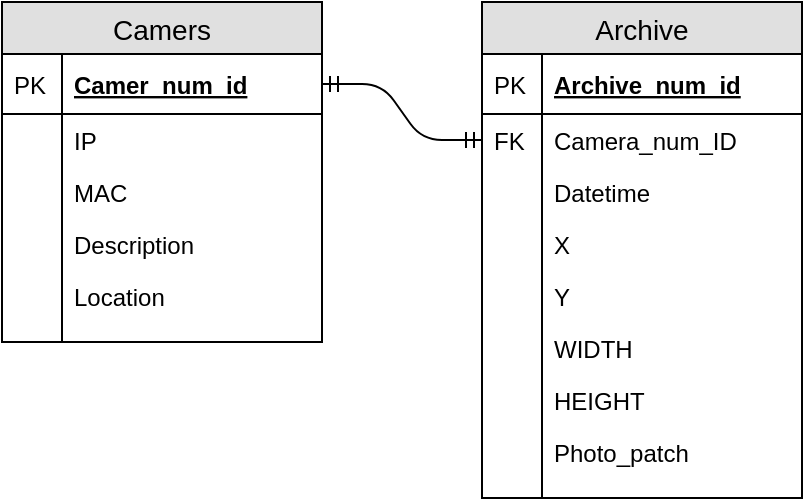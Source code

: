 <mxfile version="12.1.0" type="github" pages="1"><diagram id="VtrgPhr6eWituT5VcYKu" name="Page-1"><mxGraphModel dx="928" dy="551" grid="1" gridSize="10" guides="1" tooltips="1" connect="1" arrows="1" fold="1" page="1" pageScale="1" pageWidth="827" pageHeight="1169" math="0" shadow="0"><root><mxCell id="0"/><mxCell id="1" parent="0"/><mxCell id="nAYC8AfKSrP0U5jf04y7-2" value="Camers" style="swimlane;fontStyle=0;childLayout=stackLayout;horizontal=1;startSize=26;fillColor=#e0e0e0;horizontalStack=0;resizeParent=1;resizeParentMax=0;resizeLast=0;collapsible=1;marginBottom=0;swimlaneFillColor=#ffffff;align=center;fontSize=14;" vertex="1" parent="1"><mxGeometry x="40" y="40" width="160" height="170" as="geometry"/></mxCell><mxCell id="nAYC8AfKSrP0U5jf04y7-3" value="Camer_num_id" style="shape=partialRectangle;top=0;left=0;right=0;bottom=1;align=left;verticalAlign=middle;fillColor=none;spacingLeft=34;spacingRight=4;overflow=hidden;rotatable=0;points=[[0,0.5],[1,0.5]];portConstraint=eastwest;dropTarget=0;fontStyle=5;fontSize=12;" vertex="1" parent="nAYC8AfKSrP0U5jf04y7-2"><mxGeometry y="26" width="160" height="30" as="geometry"/></mxCell><mxCell id="nAYC8AfKSrP0U5jf04y7-4" value="PK" style="shape=partialRectangle;top=0;left=0;bottom=0;fillColor=none;align=left;verticalAlign=middle;spacingLeft=4;spacingRight=4;overflow=hidden;rotatable=0;points=[];portConstraint=eastwest;part=1;fontSize=12;" vertex="1" connectable="0" parent="nAYC8AfKSrP0U5jf04y7-3"><mxGeometry width="30" height="30" as="geometry"/></mxCell><mxCell id="nAYC8AfKSrP0U5jf04y7-5" value="IP" style="shape=partialRectangle;top=0;left=0;right=0;bottom=0;align=left;verticalAlign=top;fillColor=none;spacingLeft=34;spacingRight=4;overflow=hidden;rotatable=0;points=[[0,0.5],[1,0.5]];portConstraint=eastwest;dropTarget=0;fontSize=12;" vertex="1" parent="nAYC8AfKSrP0U5jf04y7-2"><mxGeometry y="56" width="160" height="26" as="geometry"/></mxCell><mxCell id="nAYC8AfKSrP0U5jf04y7-6" value="" style="shape=partialRectangle;top=0;left=0;bottom=0;fillColor=none;align=left;verticalAlign=top;spacingLeft=4;spacingRight=4;overflow=hidden;rotatable=0;points=[];portConstraint=eastwest;part=1;fontSize=12;" vertex="1" connectable="0" parent="nAYC8AfKSrP0U5jf04y7-5"><mxGeometry width="30" height="26" as="geometry"/></mxCell><mxCell id="nAYC8AfKSrP0U5jf04y7-7" value="MAC" style="shape=partialRectangle;top=0;left=0;right=0;bottom=0;align=left;verticalAlign=top;fillColor=none;spacingLeft=34;spacingRight=4;overflow=hidden;rotatable=0;points=[[0,0.5],[1,0.5]];portConstraint=eastwest;dropTarget=0;fontSize=12;" vertex="1" parent="nAYC8AfKSrP0U5jf04y7-2"><mxGeometry y="82" width="160" height="26" as="geometry"/></mxCell><mxCell id="nAYC8AfKSrP0U5jf04y7-8" value="" style="shape=partialRectangle;top=0;left=0;bottom=0;fillColor=none;align=left;verticalAlign=top;spacingLeft=4;spacingRight=4;overflow=hidden;rotatable=0;points=[];portConstraint=eastwest;part=1;fontSize=12;" vertex="1" connectable="0" parent="nAYC8AfKSrP0U5jf04y7-7"><mxGeometry width="30" height="26" as="geometry"/></mxCell><mxCell id="nAYC8AfKSrP0U5jf04y7-9" value="Description" style="shape=partialRectangle;top=0;left=0;right=0;bottom=0;align=left;verticalAlign=top;fillColor=none;spacingLeft=34;spacingRight=4;overflow=hidden;rotatable=0;points=[[0,0.5],[1,0.5]];portConstraint=eastwest;dropTarget=0;fontSize=12;" vertex="1" parent="nAYC8AfKSrP0U5jf04y7-2"><mxGeometry y="108" width="160" height="26" as="geometry"/></mxCell><mxCell id="nAYC8AfKSrP0U5jf04y7-10" value="" style="shape=partialRectangle;top=0;left=0;bottom=0;fillColor=none;align=left;verticalAlign=top;spacingLeft=4;spacingRight=4;overflow=hidden;rotatable=0;points=[];portConstraint=eastwest;part=1;fontSize=12;" vertex="1" connectable="0" parent="nAYC8AfKSrP0U5jf04y7-9"><mxGeometry width="30" height="26" as="geometry"/></mxCell><mxCell id="nAYC8AfKSrP0U5jf04y7-24" value="Location" style="shape=partialRectangle;top=0;left=0;right=0;bottom=0;align=left;verticalAlign=top;fillColor=none;spacingLeft=34;spacingRight=4;overflow=hidden;rotatable=0;points=[[0,0.5],[1,0.5]];portConstraint=eastwest;dropTarget=0;fontSize=12;" vertex="1" parent="nAYC8AfKSrP0U5jf04y7-2"><mxGeometry y="134" width="160" height="26" as="geometry"/></mxCell><mxCell id="nAYC8AfKSrP0U5jf04y7-25" value="" style="shape=partialRectangle;top=0;left=0;bottom=0;fillColor=none;align=left;verticalAlign=top;spacingLeft=4;spacingRight=4;overflow=hidden;rotatable=0;points=[];portConstraint=eastwest;part=1;fontSize=12;" vertex="1" connectable="0" parent="nAYC8AfKSrP0U5jf04y7-24"><mxGeometry width="30" height="26" as="geometry"/></mxCell><mxCell id="nAYC8AfKSrP0U5jf04y7-11" value="" style="shape=partialRectangle;top=0;left=0;right=0;bottom=0;align=left;verticalAlign=top;fillColor=none;spacingLeft=34;spacingRight=4;overflow=hidden;rotatable=0;points=[[0,0.5],[1,0.5]];portConstraint=eastwest;dropTarget=0;fontSize=12;" vertex="1" parent="nAYC8AfKSrP0U5jf04y7-2"><mxGeometry y="160" width="160" height="10" as="geometry"/></mxCell><mxCell id="nAYC8AfKSrP0U5jf04y7-12" value="" style="shape=partialRectangle;top=0;left=0;bottom=0;fillColor=none;align=left;verticalAlign=top;spacingLeft=4;spacingRight=4;overflow=hidden;rotatable=0;points=[];portConstraint=eastwest;part=1;fontSize=12;" vertex="1" connectable="0" parent="nAYC8AfKSrP0U5jf04y7-11"><mxGeometry width="30" height="10" as="geometry"/></mxCell><mxCell id="nAYC8AfKSrP0U5jf04y7-13" value="Archive" style="swimlane;fontStyle=0;childLayout=stackLayout;horizontal=1;startSize=26;fillColor=#e0e0e0;horizontalStack=0;resizeParent=1;resizeParentMax=0;resizeLast=0;collapsible=1;marginBottom=0;swimlaneFillColor=#ffffff;align=center;fontSize=14;" vertex="1" parent="1"><mxGeometry x="280" y="40" width="160" height="248" as="geometry"/></mxCell><mxCell id="nAYC8AfKSrP0U5jf04y7-14" value="Archive_num_id" style="shape=partialRectangle;top=0;left=0;right=0;bottom=1;align=left;verticalAlign=middle;fillColor=none;spacingLeft=34;spacingRight=4;overflow=hidden;rotatable=0;points=[[0,0.5],[1,0.5]];portConstraint=eastwest;dropTarget=0;fontStyle=5;fontSize=12;" vertex="1" parent="nAYC8AfKSrP0U5jf04y7-13"><mxGeometry y="26" width="160" height="30" as="geometry"/></mxCell><mxCell id="nAYC8AfKSrP0U5jf04y7-15" value="PK" style="shape=partialRectangle;top=0;left=0;bottom=0;fillColor=none;align=left;verticalAlign=middle;spacingLeft=4;spacingRight=4;overflow=hidden;rotatable=0;points=[];portConstraint=eastwest;part=1;fontSize=12;" vertex="1" connectable="0" parent="nAYC8AfKSrP0U5jf04y7-14"><mxGeometry width="30" height="30" as="geometry"/></mxCell><mxCell id="nAYC8AfKSrP0U5jf04y7-16" value="Camera_num_ID" style="shape=partialRectangle;top=0;left=0;right=0;bottom=0;align=left;verticalAlign=top;fillColor=none;spacingLeft=34;spacingRight=4;overflow=hidden;rotatable=0;points=[[0,0.5],[1,0.5]];portConstraint=eastwest;dropTarget=0;fontSize=12;" vertex="1" parent="nAYC8AfKSrP0U5jf04y7-13"><mxGeometry y="56" width="160" height="26" as="geometry"/></mxCell><mxCell id="nAYC8AfKSrP0U5jf04y7-17" value="FK" style="shape=partialRectangle;top=0;left=0;bottom=0;fillColor=none;align=left;verticalAlign=top;spacingLeft=4;spacingRight=4;overflow=hidden;rotatable=0;points=[];portConstraint=eastwest;part=1;fontSize=12;" vertex="1" connectable="0" parent="nAYC8AfKSrP0U5jf04y7-16"><mxGeometry width="30" height="26" as="geometry"/></mxCell><mxCell id="nAYC8AfKSrP0U5jf04y7-18" value="Datetime" style="shape=partialRectangle;top=0;left=0;right=0;bottom=0;align=left;verticalAlign=top;fillColor=none;spacingLeft=34;spacingRight=4;overflow=hidden;rotatable=0;points=[[0,0.5],[1,0.5]];portConstraint=eastwest;dropTarget=0;fontSize=12;" vertex="1" parent="nAYC8AfKSrP0U5jf04y7-13"><mxGeometry y="82" width="160" height="26" as="geometry"/></mxCell><mxCell id="nAYC8AfKSrP0U5jf04y7-19" value="" style="shape=partialRectangle;top=0;left=0;bottom=0;fillColor=none;align=left;verticalAlign=top;spacingLeft=4;spacingRight=4;overflow=hidden;rotatable=0;points=[];portConstraint=eastwest;part=1;fontSize=12;" vertex="1" connectable="0" parent="nAYC8AfKSrP0U5jf04y7-18"><mxGeometry width="30" height="26" as="geometry"/></mxCell><mxCell id="nAYC8AfKSrP0U5jf04y7-20" value="X" style="shape=partialRectangle;top=0;left=0;right=0;bottom=0;align=left;verticalAlign=top;fillColor=none;spacingLeft=34;spacingRight=4;overflow=hidden;rotatable=0;points=[[0,0.5],[1,0.5]];portConstraint=eastwest;dropTarget=0;fontSize=12;" vertex="1" parent="nAYC8AfKSrP0U5jf04y7-13"><mxGeometry y="108" width="160" height="26" as="geometry"/></mxCell><mxCell id="nAYC8AfKSrP0U5jf04y7-21" value="" style="shape=partialRectangle;top=0;left=0;bottom=0;fillColor=none;align=left;verticalAlign=top;spacingLeft=4;spacingRight=4;overflow=hidden;rotatable=0;points=[];portConstraint=eastwest;part=1;fontSize=12;" vertex="1" connectable="0" parent="nAYC8AfKSrP0U5jf04y7-20"><mxGeometry width="30" height="26" as="geometry"/></mxCell><mxCell id="nAYC8AfKSrP0U5jf04y7-27" value="Y" style="shape=partialRectangle;top=0;left=0;right=0;bottom=0;align=left;verticalAlign=top;fillColor=none;spacingLeft=34;spacingRight=4;overflow=hidden;rotatable=0;points=[[0,0.5],[1,0.5]];portConstraint=eastwest;dropTarget=0;fontSize=12;" vertex="1" parent="nAYC8AfKSrP0U5jf04y7-13"><mxGeometry y="134" width="160" height="26" as="geometry"/></mxCell><mxCell id="nAYC8AfKSrP0U5jf04y7-28" value="" style="shape=partialRectangle;top=0;left=0;bottom=0;fillColor=none;align=left;verticalAlign=top;spacingLeft=4;spacingRight=4;overflow=hidden;rotatable=0;points=[];portConstraint=eastwest;part=1;fontSize=12;" vertex="1" connectable="0" parent="nAYC8AfKSrP0U5jf04y7-27"><mxGeometry width="30" height="26" as="geometry"/></mxCell><mxCell id="nAYC8AfKSrP0U5jf04y7-29" value="WIDTH" style="shape=partialRectangle;top=0;left=0;right=0;bottom=0;align=left;verticalAlign=top;fillColor=none;spacingLeft=34;spacingRight=4;overflow=hidden;rotatable=0;points=[[0,0.5],[1,0.5]];portConstraint=eastwest;dropTarget=0;fontSize=12;" vertex="1" parent="nAYC8AfKSrP0U5jf04y7-13"><mxGeometry y="160" width="160" height="26" as="geometry"/></mxCell><mxCell id="nAYC8AfKSrP0U5jf04y7-30" value="" style="shape=partialRectangle;top=0;left=0;bottom=0;fillColor=none;align=left;verticalAlign=top;spacingLeft=4;spacingRight=4;overflow=hidden;rotatable=0;points=[];portConstraint=eastwest;part=1;fontSize=12;" vertex="1" connectable="0" parent="nAYC8AfKSrP0U5jf04y7-29"><mxGeometry width="30" height="26" as="geometry"/></mxCell><mxCell id="nAYC8AfKSrP0U5jf04y7-31" value="HEIGHT" style="shape=partialRectangle;top=0;left=0;right=0;bottom=0;align=left;verticalAlign=top;fillColor=none;spacingLeft=34;spacingRight=4;overflow=hidden;rotatable=0;points=[[0,0.5],[1,0.5]];portConstraint=eastwest;dropTarget=0;fontSize=12;" vertex="1" parent="nAYC8AfKSrP0U5jf04y7-13"><mxGeometry y="186" width="160" height="26" as="geometry"/></mxCell><mxCell id="nAYC8AfKSrP0U5jf04y7-32" value="" style="shape=partialRectangle;top=0;left=0;bottom=0;fillColor=none;align=left;verticalAlign=top;spacingLeft=4;spacingRight=4;overflow=hidden;rotatable=0;points=[];portConstraint=eastwest;part=1;fontSize=12;" vertex="1" connectable="0" parent="nAYC8AfKSrP0U5jf04y7-31"><mxGeometry width="30" height="26" as="geometry"/></mxCell><mxCell id="nAYC8AfKSrP0U5jf04y7-33" value="Photo_patch" style="shape=partialRectangle;top=0;left=0;right=0;bottom=0;align=left;verticalAlign=top;fillColor=none;spacingLeft=34;spacingRight=4;overflow=hidden;rotatable=0;points=[[0,0.5],[1,0.5]];portConstraint=eastwest;dropTarget=0;fontSize=12;" vertex="1" parent="nAYC8AfKSrP0U5jf04y7-13"><mxGeometry y="212" width="160" height="26" as="geometry"/></mxCell><mxCell id="nAYC8AfKSrP0U5jf04y7-34" value="" style="shape=partialRectangle;top=0;left=0;bottom=0;fillColor=none;align=left;verticalAlign=top;spacingLeft=4;spacingRight=4;overflow=hidden;rotatable=0;points=[];portConstraint=eastwest;part=1;fontSize=12;" vertex="1" connectable="0" parent="nAYC8AfKSrP0U5jf04y7-33"><mxGeometry width="30" height="26" as="geometry"/></mxCell><mxCell id="nAYC8AfKSrP0U5jf04y7-22" value="" style="shape=partialRectangle;top=0;left=0;right=0;bottom=0;align=left;verticalAlign=top;fillColor=none;spacingLeft=34;spacingRight=4;overflow=hidden;rotatable=0;points=[[0,0.5],[1,0.5]];portConstraint=eastwest;dropTarget=0;fontSize=12;" vertex="1" parent="nAYC8AfKSrP0U5jf04y7-13"><mxGeometry y="238" width="160" height="10" as="geometry"/></mxCell><mxCell id="nAYC8AfKSrP0U5jf04y7-23" value="" style="shape=partialRectangle;top=0;left=0;bottom=0;fillColor=none;align=left;verticalAlign=top;spacingLeft=4;spacingRight=4;overflow=hidden;rotatable=0;points=[];portConstraint=eastwest;part=1;fontSize=12;" vertex="1" connectable="0" parent="nAYC8AfKSrP0U5jf04y7-22"><mxGeometry width="30" height="10" as="geometry"/></mxCell><mxCell id="nAYC8AfKSrP0U5jf04y7-26" value="" style="edgeStyle=entityRelationEdgeStyle;fontSize=12;html=1;endArrow=ERmandOne;startArrow=ERmandOne;exitX=1;exitY=0.5;exitDx=0;exitDy=0;entryX=0;entryY=0.5;entryDx=0;entryDy=0;" edge="1" parent="1" source="nAYC8AfKSrP0U5jf04y7-3" target="nAYC8AfKSrP0U5jf04y7-16"><mxGeometry width="100" height="100" relative="1" as="geometry"><mxPoint x="320" y="350" as="sourcePoint"/><mxPoint x="420" y="250" as="targetPoint"/></mxGeometry></mxCell></root></mxGraphModel></diagram></mxfile>